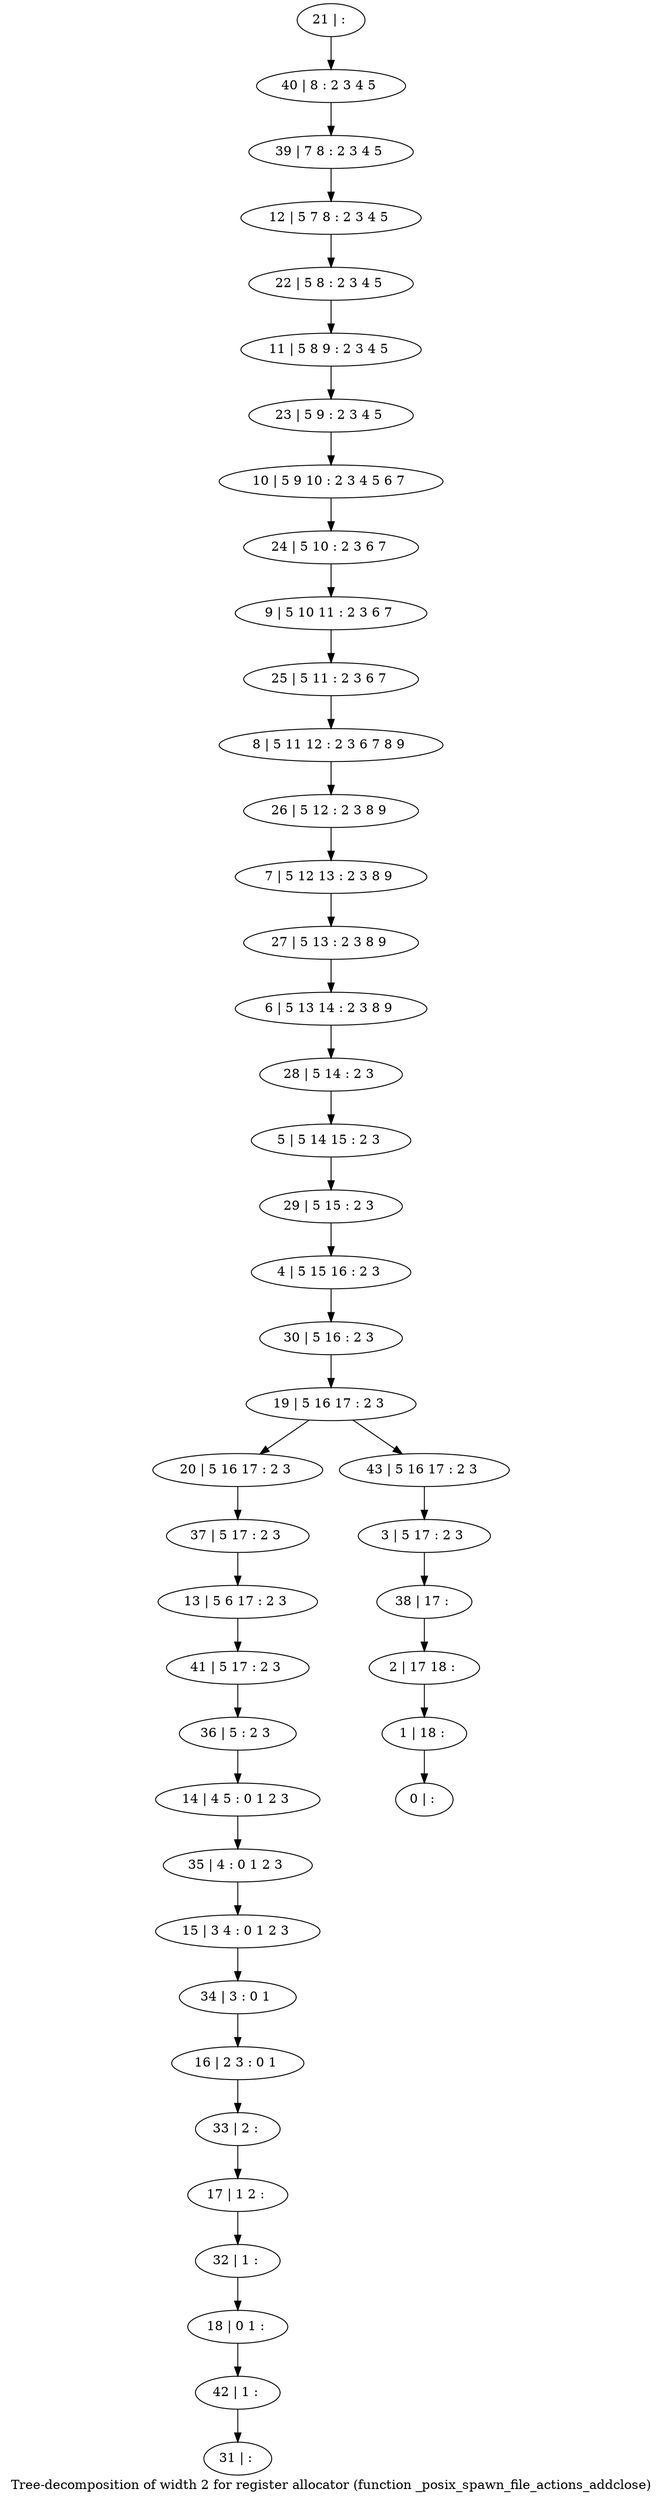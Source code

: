 digraph G {
graph [label="Tree-decomposition of width 2 for register allocator (function _posix_spawn_file_actions_addclose)"]
0[label="0 | : "];
1[label="1 | 18 : "];
2[label="2 | 17 18 : "];
3[label="3 | 5 17 : 2 3 "];
4[label="4 | 5 15 16 : 2 3 "];
5[label="5 | 5 14 15 : 2 3 "];
6[label="6 | 5 13 14 : 2 3 8 9 "];
7[label="7 | 5 12 13 : 2 3 8 9 "];
8[label="8 | 5 11 12 : 2 3 6 7 8 9 "];
9[label="9 | 5 10 11 : 2 3 6 7 "];
10[label="10 | 5 9 10 : 2 3 4 5 6 7 "];
11[label="11 | 5 8 9 : 2 3 4 5 "];
12[label="12 | 5 7 8 : 2 3 4 5 "];
13[label="13 | 5 6 17 : 2 3 "];
14[label="14 | 4 5 : 0 1 2 3 "];
15[label="15 | 3 4 : 0 1 2 3 "];
16[label="16 | 2 3 : 0 1 "];
17[label="17 | 1 2 : "];
18[label="18 | 0 1 : "];
19[label="19 | 5 16 17 : 2 3 "];
20[label="20 | 5 16 17 : 2 3 "];
21[label="21 | : "];
22[label="22 | 5 8 : 2 3 4 5 "];
23[label="23 | 5 9 : 2 3 4 5 "];
24[label="24 | 5 10 : 2 3 6 7 "];
25[label="25 | 5 11 : 2 3 6 7 "];
26[label="26 | 5 12 : 2 3 8 9 "];
27[label="27 | 5 13 : 2 3 8 9 "];
28[label="28 | 5 14 : 2 3 "];
29[label="29 | 5 15 : 2 3 "];
30[label="30 | 5 16 : 2 3 "];
31[label="31 | : "];
32[label="32 | 1 : "];
33[label="33 | 2 : "];
34[label="34 | 3 : 0 1 "];
35[label="35 | 4 : 0 1 2 3 "];
36[label="36 | 5 : 2 3 "];
37[label="37 | 5 17 : 2 3 "];
38[label="38 | 17 : "];
39[label="39 | 7 8 : 2 3 4 5 "];
40[label="40 | 8 : 2 3 4 5 "];
41[label="41 | 5 17 : 2 3 "];
42[label="42 | 1 : "];
43[label="43 | 5 16 17 : 2 3 "];
32->18 ;
17->32 ;
33->17 ;
16->33 ;
34->16 ;
15->34 ;
35->15 ;
14->35 ;
36->14 ;
37->13 ;
20->37 ;
41->36 ;
13->41 ;
42->31 ;
18->42 ;
21->40 ;
40->39 ;
39->12 ;
12->22 ;
22->11 ;
11->23 ;
23->10 ;
10->24 ;
24->9 ;
9->25 ;
25->8 ;
8->26 ;
26->7 ;
7->27 ;
27->6 ;
6->28 ;
28->5 ;
5->29 ;
29->4 ;
4->30 ;
30->19 ;
3->38 ;
38->2 ;
2->1 ;
1->0 ;
43->3 ;
19->20 ;
19->43 ;
}
